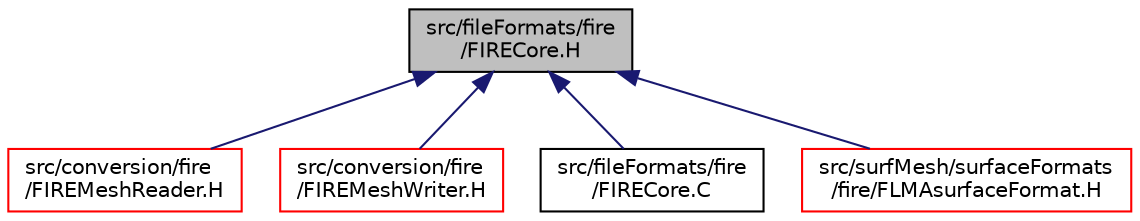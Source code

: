 digraph "src/fileFormats/fire/FIRECore.H"
{
  bgcolor="transparent";
  edge [fontname="Helvetica",fontsize="10",labelfontname="Helvetica",labelfontsize="10"];
  node [fontname="Helvetica",fontsize="10",shape=record];
  Node1 [label="src/fileFormats/fire\l/FIRECore.H",height=0.2,width=0.4,color="black", fillcolor="grey75", style="filled" fontcolor="black"];
  Node1 -> Node2 [dir="back",color="midnightblue",fontsize="10",style="solid",fontname="Helvetica"];
  Node2 [label="src/conversion/fire\l/FIREMeshReader.H",height=0.2,width=0.4,color="red",URL="$FIREMeshReader_8H.html"];
  Node1 -> Node3 [dir="back",color="midnightblue",fontsize="10",style="solid",fontname="Helvetica"];
  Node3 [label="src/conversion/fire\l/FIREMeshWriter.H",height=0.2,width=0.4,color="red",URL="$FIREMeshWriter_8H.html"];
  Node1 -> Node4 [dir="back",color="midnightblue",fontsize="10",style="solid",fontname="Helvetica"];
  Node4 [label="src/fileFormats/fire\l/FIRECore.C",height=0.2,width=0.4,color="black",URL="$FIRECore_8C.html"];
  Node1 -> Node5 [dir="back",color="midnightblue",fontsize="10",style="solid",fontname="Helvetica"];
  Node5 [label="src/surfMesh/surfaceFormats\l/fire/FLMAsurfaceFormat.H",height=0.2,width=0.4,color="red",URL="$FLMAsurfaceFormat_8H.html"];
}
